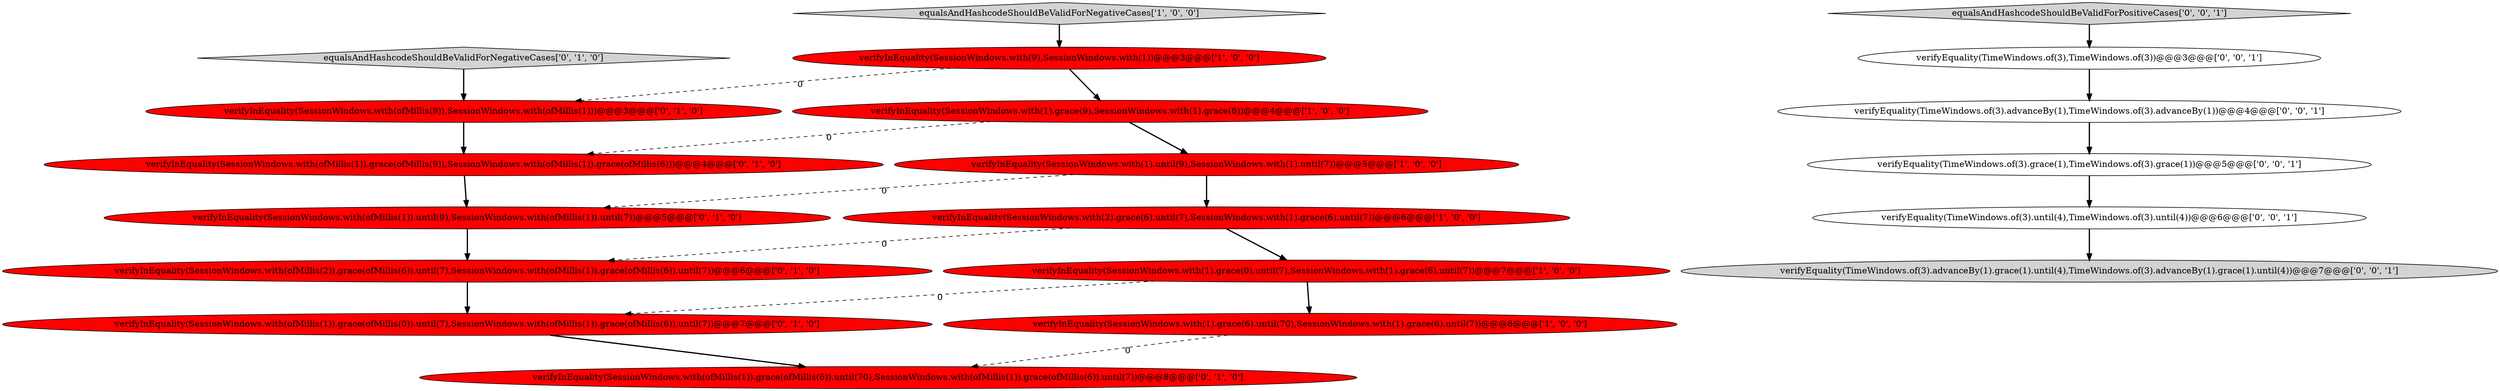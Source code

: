 digraph {
8 [style = filled, label = "verifyInEquality(SessionWindows.with(ofMillis(1)).grace(ofMillis(6)).until(70),SessionWindows.with(ofMillis(1)).grace(ofMillis(6)).until(7))@@@8@@@['0', '1', '0']", fillcolor = red, shape = ellipse image = "AAA1AAABBB2BBB"];
19 [style = filled, label = "verifyEquality(TimeWindows.of(3).grace(1),TimeWindows.of(3).grace(1))@@@5@@@['0', '0', '1']", fillcolor = white, shape = ellipse image = "AAA0AAABBB3BBB"];
14 [style = filled, label = "verifyEquality(TimeWindows.of(3).advanceBy(1),TimeWindows.of(3).advanceBy(1))@@@4@@@['0', '0', '1']", fillcolor = white, shape = ellipse image = "AAA0AAABBB3BBB"];
7 [style = filled, label = "verifyInEquality(SessionWindows.with(ofMillis(1)).grace(ofMillis(0)).until(7),SessionWindows.with(ofMillis(1)).grace(ofMillis(6)).until(7))@@@7@@@['0', '1', '0']", fillcolor = red, shape = ellipse image = "AAA1AAABBB2BBB"];
17 [style = filled, label = "equalsAndHashcodeShouldBeValidForPositiveCases['0', '0', '1']", fillcolor = lightgray, shape = diamond image = "AAA0AAABBB3BBB"];
2 [style = filled, label = "verifyInEquality(SessionWindows.with(1).grace(6).until(70),SessionWindows.with(1).grace(6).until(7))@@@8@@@['1', '0', '0']", fillcolor = red, shape = ellipse image = "AAA1AAABBB1BBB"];
0 [style = filled, label = "verifyInEquality(SessionWindows.with(1).until(9),SessionWindows.with(1).until(7))@@@5@@@['1', '0', '0']", fillcolor = red, shape = ellipse image = "AAA1AAABBB1BBB"];
6 [style = filled, label = "verifyInEquality(SessionWindows.with(1).grace(0).until(7),SessionWindows.with(1).grace(6).until(7))@@@7@@@['1', '0', '0']", fillcolor = red, shape = ellipse image = "AAA1AAABBB1BBB"];
10 [style = filled, label = "verifyInEquality(SessionWindows.with(ofMillis(2)).grace(ofMillis(6)).until(7),SessionWindows.with(ofMillis(1)).grace(ofMillis(6)).until(7))@@@6@@@['0', '1', '0']", fillcolor = red, shape = ellipse image = "AAA1AAABBB2BBB"];
11 [style = filled, label = "equalsAndHashcodeShouldBeValidForNegativeCases['0', '1', '0']", fillcolor = lightgray, shape = diamond image = "AAA0AAABBB2BBB"];
3 [style = filled, label = "verifyInEquality(SessionWindows.with(2).grace(6).until(7),SessionWindows.with(1).grace(6).until(7))@@@6@@@['1', '0', '0']", fillcolor = red, shape = ellipse image = "AAA1AAABBB1BBB"];
9 [style = filled, label = "verifyInEquality(SessionWindows.with(ofMillis(1)).until(9),SessionWindows.with(ofMillis(1)).until(7))@@@5@@@['0', '1', '0']", fillcolor = red, shape = ellipse image = "AAA1AAABBB2BBB"];
12 [style = filled, label = "verifyInEquality(SessionWindows.with(ofMillis(9)),SessionWindows.with(ofMillis(1)))@@@3@@@['0', '1', '0']", fillcolor = red, shape = ellipse image = "AAA1AAABBB2BBB"];
13 [style = filled, label = "verifyInEquality(SessionWindows.with(ofMillis(1)).grace(ofMillis(9)),SessionWindows.with(ofMillis(1)).grace(ofMillis(6)))@@@4@@@['0', '1', '0']", fillcolor = red, shape = ellipse image = "AAA1AAABBB2BBB"];
15 [style = filled, label = "verifyEquality(TimeWindows.of(3).until(4),TimeWindows.of(3).until(4))@@@6@@@['0', '0', '1']", fillcolor = white, shape = ellipse image = "AAA0AAABBB3BBB"];
1 [style = filled, label = "equalsAndHashcodeShouldBeValidForNegativeCases['1', '0', '0']", fillcolor = lightgray, shape = diamond image = "AAA0AAABBB1BBB"];
18 [style = filled, label = "verifyEquality(TimeWindows.of(3).advanceBy(1).grace(1).until(4),TimeWindows.of(3).advanceBy(1).grace(1).until(4))@@@7@@@['0', '0', '1']", fillcolor = lightgray, shape = ellipse image = "AAA0AAABBB3BBB"];
16 [style = filled, label = "verifyEquality(TimeWindows.of(3),TimeWindows.of(3))@@@3@@@['0', '0', '1']", fillcolor = white, shape = ellipse image = "AAA0AAABBB3BBB"];
4 [style = filled, label = "verifyInEquality(SessionWindows.with(9),SessionWindows.with(1))@@@3@@@['1', '0', '0']", fillcolor = red, shape = ellipse image = "AAA1AAABBB1BBB"];
5 [style = filled, label = "verifyInEquality(SessionWindows.with(1).grace(9),SessionWindows.with(1).grace(6))@@@4@@@['1', '0', '0']", fillcolor = red, shape = ellipse image = "AAA1AAABBB1BBB"];
5->13 [style = dashed, label="0"];
0->3 [style = bold, label=""];
1->4 [style = bold, label=""];
6->7 [style = dashed, label="0"];
3->6 [style = bold, label=""];
14->19 [style = bold, label=""];
11->12 [style = bold, label=""];
9->10 [style = bold, label=""];
7->8 [style = bold, label=""];
2->8 [style = dashed, label="0"];
10->7 [style = bold, label=""];
15->18 [style = bold, label=""];
4->12 [style = dashed, label="0"];
6->2 [style = bold, label=""];
12->13 [style = bold, label=""];
5->0 [style = bold, label=""];
16->14 [style = bold, label=""];
3->10 [style = dashed, label="0"];
13->9 [style = bold, label=""];
0->9 [style = dashed, label="0"];
19->15 [style = bold, label=""];
4->5 [style = bold, label=""];
17->16 [style = bold, label=""];
}
